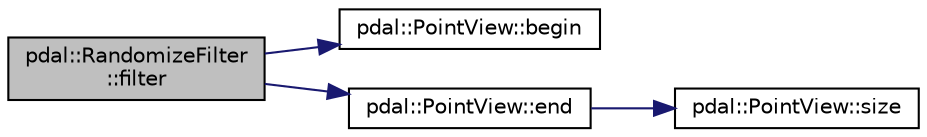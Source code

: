 digraph "pdal::RandomizeFilter::filter"
{
  edge [fontname="Helvetica",fontsize="10",labelfontname="Helvetica",labelfontsize="10"];
  node [fontname="Helvetica",fontsize="10",shape=record];
  rankdir="LR";
  Node1 [label="pdal::RandomizeFilter\l::filter",height=0.2,width=0.4,color="black", fillcolor="grey75", style="filled", fontcolor="black"];
  Node1 -> Node2 [color="midnightblue",fontsize="10",style="solid",fontname="Helvetica"];
  Node2 [label="pdal::PointView::begin",height=0.2,width=0.4,color="black", fillcolor="white", style="filled",URL="$classpdal_1_1PointView.html#ac278f883f7dc899b427d13b459d823c3"];
  Node1 -> Node3 [color="midnightblue",fontsize="10",style="solid",fontname="Helvetica"];
  Node3 [label="pdal::PointView::end",height=0.2,width=0.4,color="black", fillcolor="white", style="filled",URL="$classpdal_1_1PointView.html#a8165df85024da0353a17eecf4caefc7c"];
  Node3 -> Node4 [color="midnightblue",fontsize="10",style="solid",fontname="Helvetica"];
  Node4 [label="pdal::PointView::size",height=0.2,width=0.4,color="black", fillcolor="white", style="filled",URL="$classpdal_1_1PointView.html#a4c2fba9b5d7a61f19a558bb08405555d"];
}
